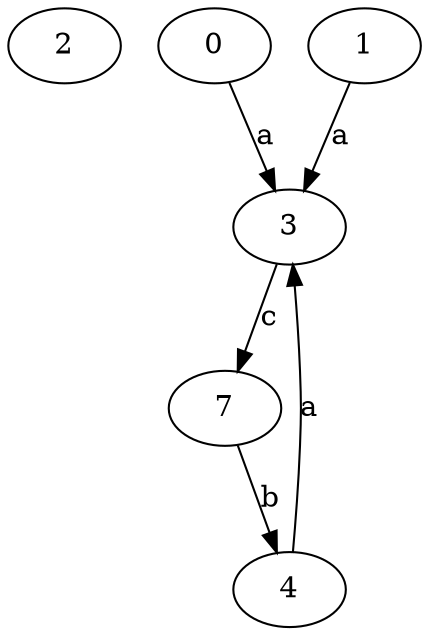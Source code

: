 strict digraph  {
2;
3;
0;
1;
4;
7;
3 -> 7  [label=c];
0 -> 3  [label=a];
1 -> 3  [label=a];
4 -> 3  [label=a];
7 -> 4  [label=b];
}
